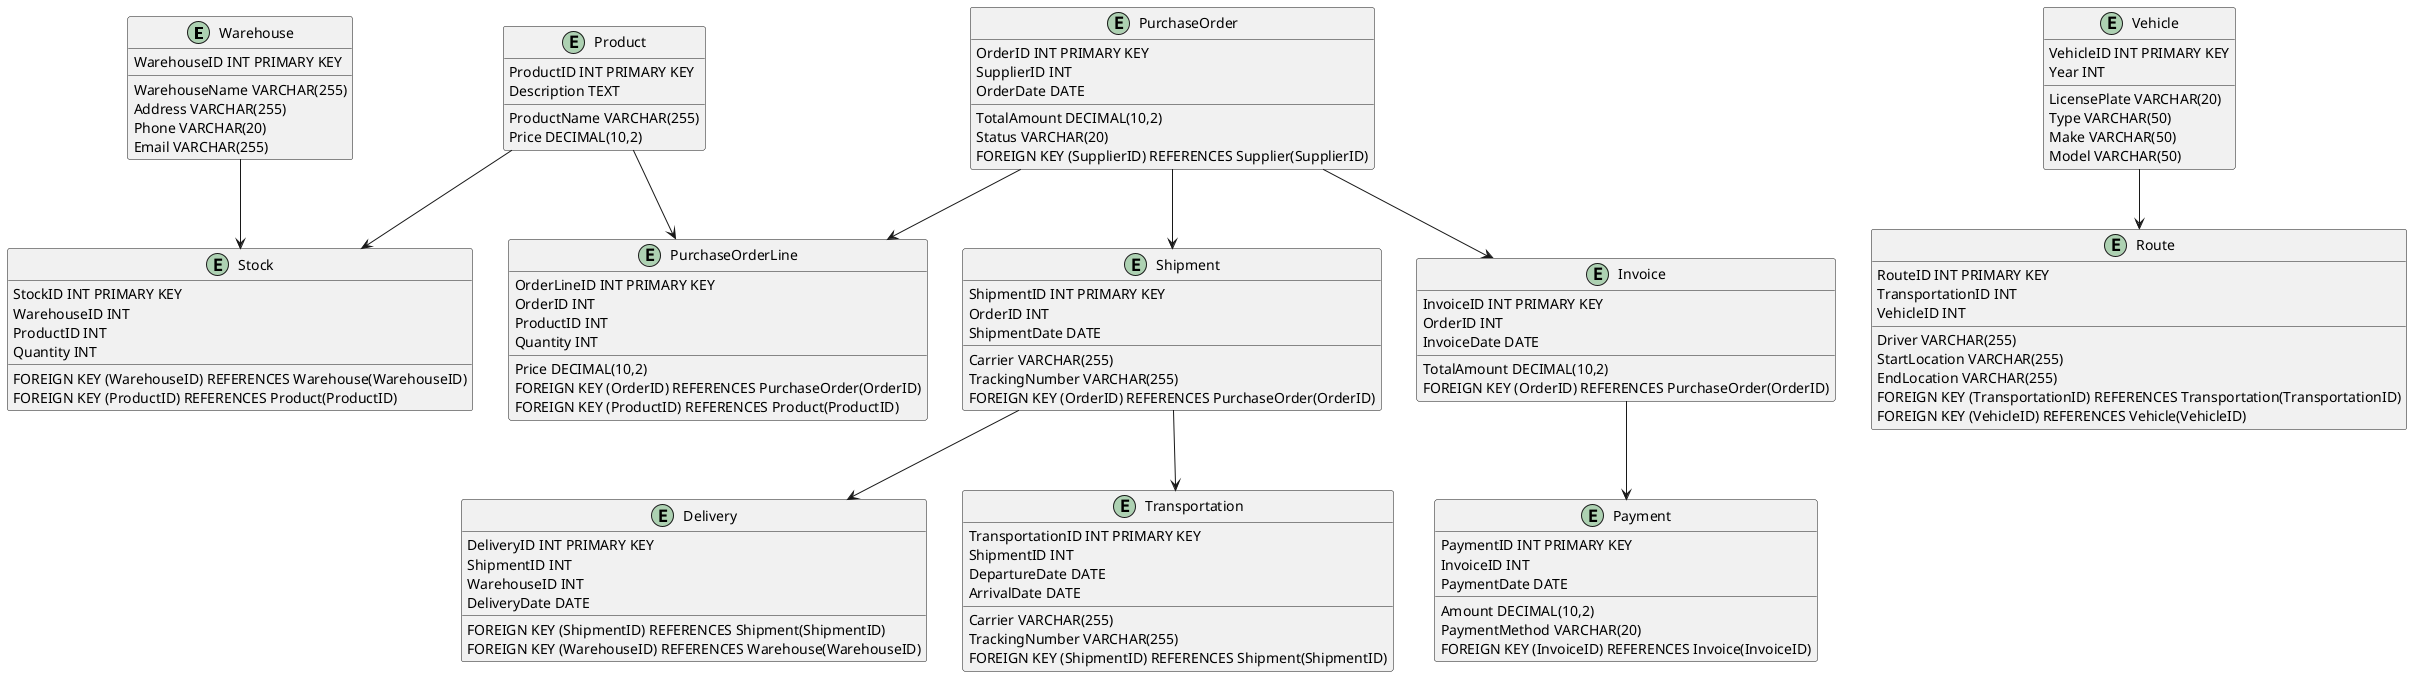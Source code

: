 @startuml

entity Warehouse {
    WarehouseID INT PRIMARY KEY
    WarehouseName VARCHAR(255)
    Address VARCHAR(255)
    Phone VARCHAR(20)
    Email VARCHAR(255)
}

entity Product {
    ProductID INT PRIMARY KEY
    ProductName VARCHAR(255)
    Description TEXT
    Price DECIMAL(10,2)
}

entity Stock {
    StockID INT PRIMARY KEY
    WarehouseID INT
    ProductID INT
    Quantity INT
    FOREIGN KEY (WarehouseID) REFERENCES Warehouse(WarehouseID)
    FOREIGN KEY (ProductID) REFERENCES Product(ProductID)
}

entity PurchaseOrder {
    OrderID INT PRIMARY KEY
    SupplierID INT
    OrderDate DATE
    TotalAmount DECIMAL(10,2)
    Status VARCHAR(20)
    FOREIGN KEY (SupplierID) REFERENCES Supplier(SupplierID)
}

entity PurchaseOrderLine {
    OrderLineID INT PRIMARY KEY
    OrderID INT
    ProductID INT
    Quantity INT
    Price DECIMAL(10,2)
    FOREIGN KEY (OrderID) REFERENCES PurchaseOrder(OrderID)
    FOREIGN KEY (ProductID) REFERENCES Product(ProductID)
}

entity Shipment {
    ShipmentID INT PRIMARY KEY
    OrderID INT
    ShipmentDate DATE
    Carrier VARCHAR(255)
    TrackingNumber VARCHAR(255)
    FOREIGN KEY (OrderID) REFERENCES PurchaseOrder(OrderID)
}

entity Delivery {
    DeliveryID INT PRIMARY KEY
    ShipmentID INT
    WarehouseID INT
    DeliveryDate DATE
    FOREIGN KEY (ShipmentID) REFERENCES Shipment(ShipmentID)
    FOREIGN KEY (WarehouseID) REFERENCES Warehouse(WarehouseID)
}

entity Invoice {
    InvoiceID INT PRIMARY KEY
    OrderID INT
    InvoiceDate DATE
    TotalAmount DECIMAL(10,2)
    FOREIGN KEY (OrderID) REFERENCES PurchaseOrder(OrderID)
}

entity Payment {
    PaymentID INT PRIMARY KEY
    InvoiceID INT
    PaymentDate DATE
    Amount DECIMAL(10,2)
    PaymentMethod VARCHAR(20)
    FOREIGN KEY (InvoiceID) REFERENCES Invoice(InvoiceID)
}

entity Transportation {
    TransportationID INT PRIMARY KEY
    ShipmentID INT
    Carrier VARCHAR(255)
    TrackingNumber VARCHAR(255)
    DepartureDate DATE
    ArrivalDate DATE
    FOREIGN KEY (ShipmentID) REFERENCES Shipment(ShipmentID)
}

entity Vehicle {
    VehicleID INT PRIMARY KEY
    LicensePlate VARCHAR(20)
    Type VARCHAR(50)
    Make VARCHAR(50)
    Model VARCHAR(50)
    Year INT
}

entity Route {
    RouteID INT PRIMARY KEY
    TransportationID INT
    VehicleID INT
    Driver VARCHAR(255)
    StartLocation VARCHAR(255)
    EndLocation VARCHAR(255)
    FOREIGN KEY (TransportationID) REFERENCES Transportation(TransportationID)
    FOREIGN KEY (VehicleID) REFERENCES Vehicle(VehicleID)
}

Warehouse --> Stock
Product --> Stock
Product --> PurchaseOrderLine
PurchaseOrder --> PurchaseOrderLine
PurchaseOrder --> Shipment
PurchaseOrder --> Invoice
Invoice --> Payment
Shipment --> Delivery
Shipment --> Transportation
Vehicle --> Route
@enduml

